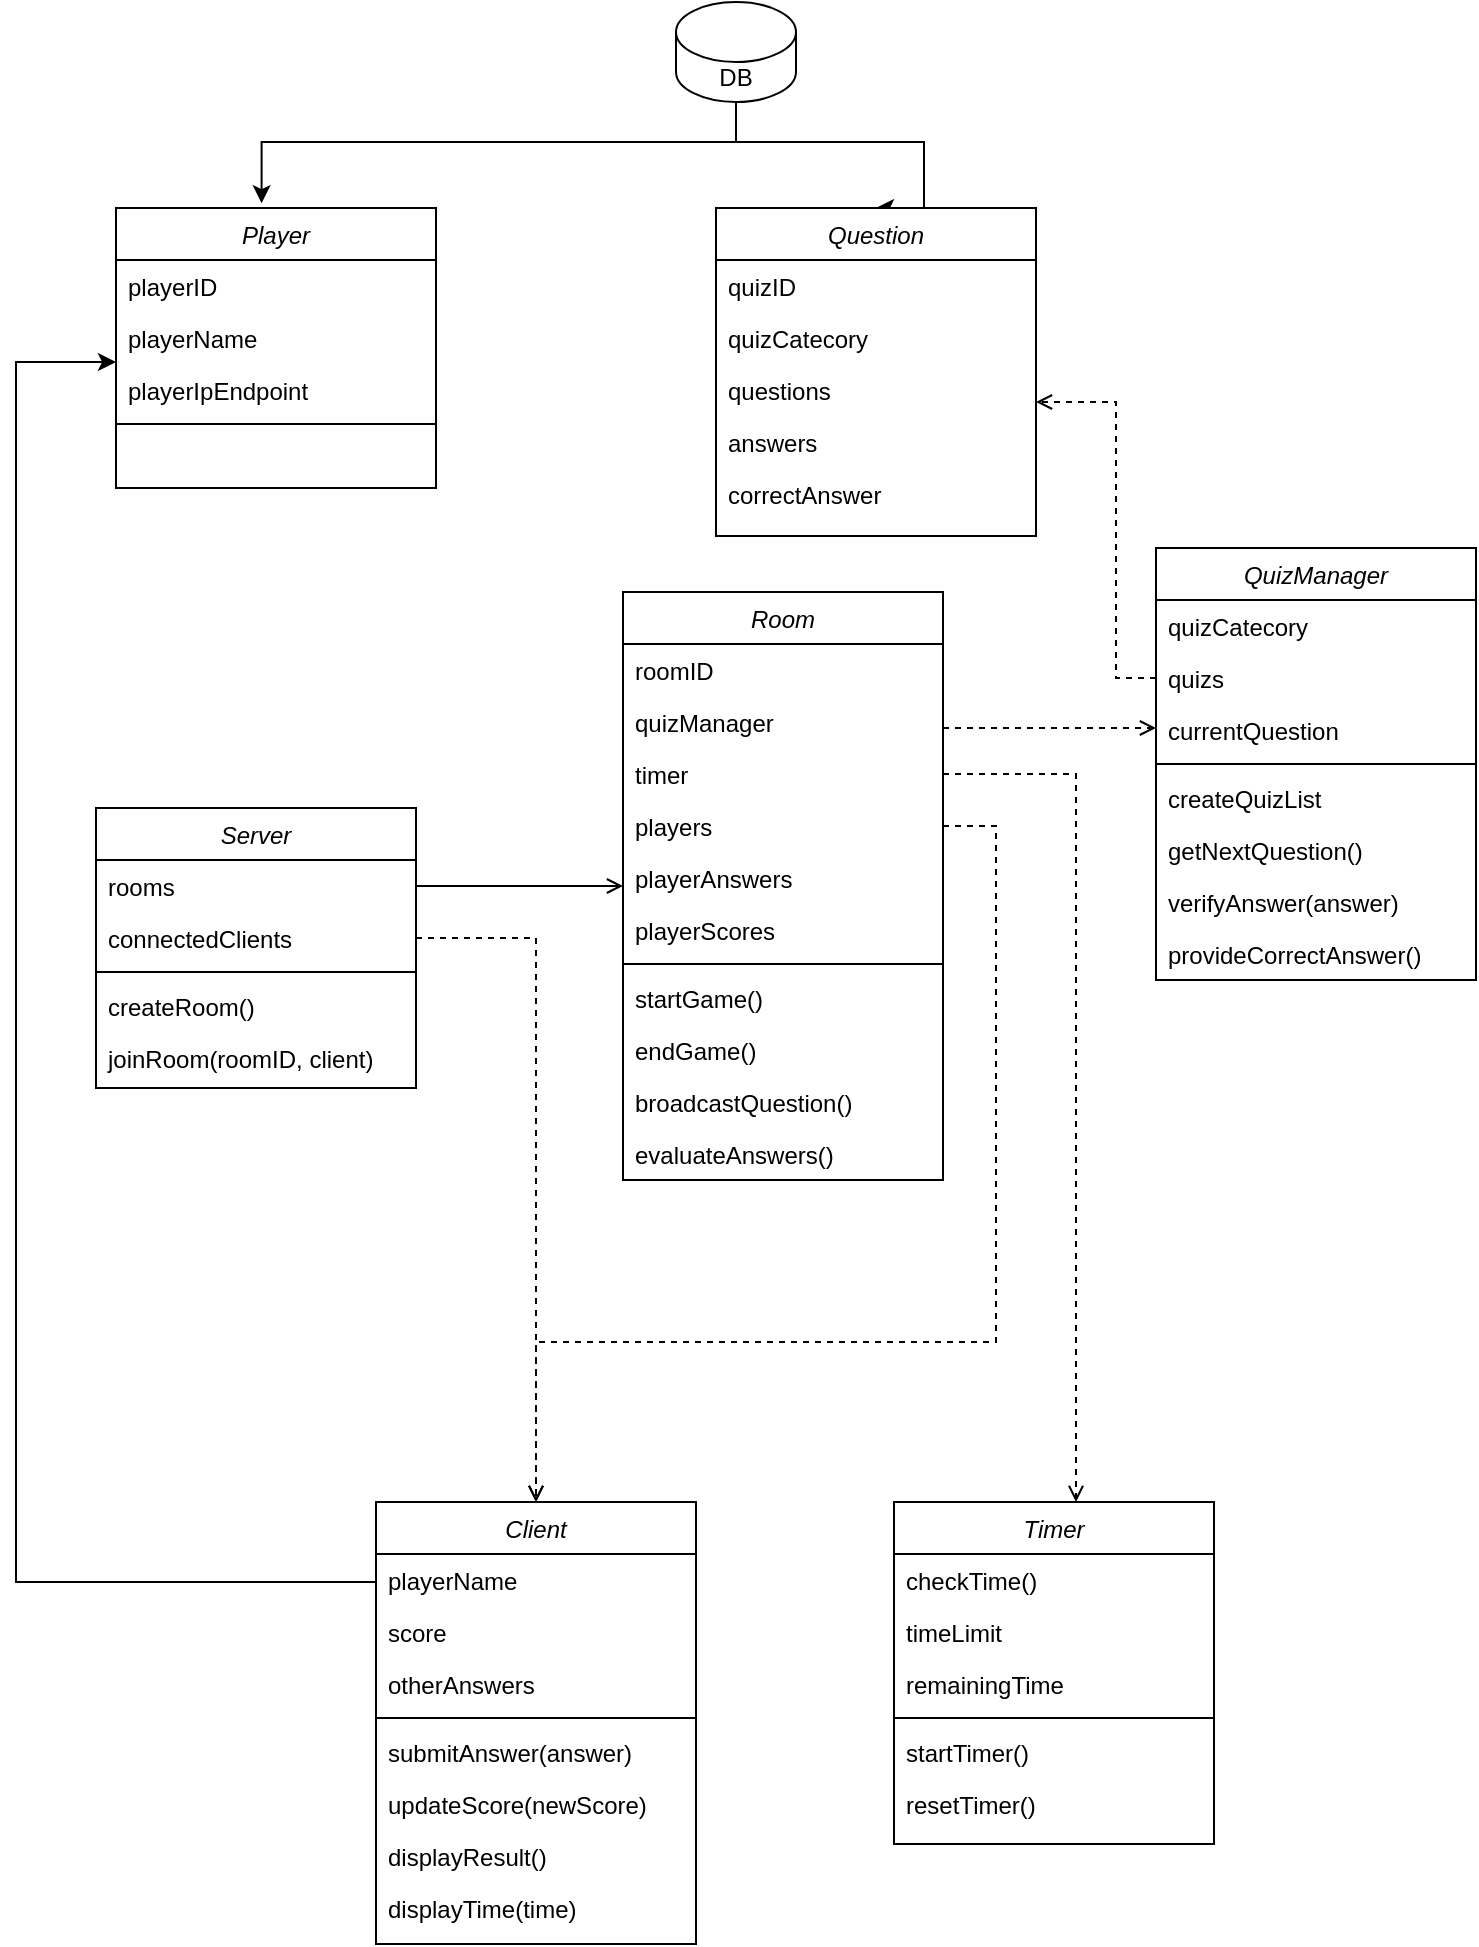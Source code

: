 <mxfile version="24.8.3">
  <diagram id="C5RBs43oDa-KdzZeNtuy" name="Page-1">
    <mxGraphModel dx="1752" dy="1001" grid="1" gridSize="10" guides="1" tooltips="1" connect="1" arrows="1" fold="1" page="1" pageScale="1" pageWidth="827" pageHeight="1169" math="0" shadow="0">
      <root>
        <mxCell id="WIyWlLk6GJQsqaUBKTNV-0" />
        <mxCell id="WIyWlLk6GJQsqaUBKTNV-1" parent="WIyWlLk6GJQsqaUBKTNV-0" />
        <mxCell id="iqf5Rq_FGKjWzZAgxaBx-0" value="Room" style="swimlane;fontStyle=2;align=center;verticalAlign=top;childLayout=stackLayout;horizontal=1;startSize=26;horizontalStack=0;resizeParent=1;resizeLast=0;collapsible=1;marginBottom=0;rounded=0;shadow=0;strokeWidth=1;" parent="WIyWlLk6GJQsqaUBKTNV-1" vertex="1">
          <mxGeometry x="343.5" y="295" width="160" height="294" as="geometry">
            <mxRectangle x="230" y="140" width="160" height="26" as="alternateBounds" />
          </mxGeometry>
        </mxCell>
        <mxCell id="iqf5Rq_FGKjWzZAgxaBx-1" value="roomID" style="text;align=left;verticalAlign=top;spacingLeft=4;spacingRight=4;overflow=hidden;rotatable=0;points=[[0,0.5],[1,0.5]];portConstraint=eastwest;" parent="iqf5Rq_FGKjWzZAgxaBx-0" vertex="1">
          <mxGeometry y="26" width="160" height="26" as="geometry" />
        </mxCell>
        <mxCell id="iqf5Rq_FGKjWzZAgxaBx-3" value="quizManager" style="text;align=left;verticalAlign=top;spacingLeft=4;spacingRight=4;overflow=hidden;rotatable=0;points=[[0,0.5],[1,0.5]];portConstraint=eastwest;rounded=0;shadow=0;html=0;" parent="iqf5Rq_FGKjWzZAgxaBx-0" vertex="1">
          <mxGeometry y="52" width="160" height="26" as="geometry" />
        </mxCell>
        <mxCell id="jhPHDeIXL5mL9DWxQc3s-8" value="timer" style="text;align=left;verticalAlign=top;spacingLeft=4;spacingRight=4;overflow=hidden;rotatable=0;points=[[0,0.5],[1,0.5]];portConstraint=eastwest;rounded=0;shadow=0;html=0;" vertex="1" parent="iqf5Rq_FGKjWzZAgxaBx-0">
          <mxGeometry y="78" width="160" height="26" as="geometry" />
        </mxCell>
        <mxCell id="iqf5Rq_FGKjWzZAgxaBx-2" value="players" style="text;align=left;verticalAlign=top;spacingLeft=4;spacingRight=4;overflow=hidden;rotatable=0;points=[[0,0.5],[1,0.5]];portConstraint=eastwest;rounded=0;shadow=0;html=0;" parent="iqf5Rq_FGKjWzZAgxaBx-0" vertex="1">
          <mxGeometry y="104" width="160" height="26" as="geometry" />
        </mxCell>
        <mxCell id="jhPHDeIXL5mL9DWxQc3s-20" value="playerAnswers" style="text;align=left;verticalAlign=top;spacingLeft=4;spacingRight=4;overflow=hidden;rotatable=0;points=[[0,0.5],[1,0.5]];portConstraint=eastwest;" vertex="1" parent="iqf5Rq_FGKjWzZAgxaBx-0">
          <mxGeometry y="130" width="160" height="26" as="geometry" />
        </mxCell>
        <mxCell id="jhPHDeIXL5mL9DWxQc3s-21" value="playerScores" style="text;align=left;verticalAlign=top;spacingLeft=4;spacingRight=4;overflow=hidden;rotatable=0;points=[[0,0.5],[1,0.5]];portConstraint=eastwest;rounded=0;shadow=0;html=0;" vertex="1" parent="iqf5Rq_FGKjWzZAgxaBx-0">
          <mxGeometry y="156" width="160" height="26" as="geometry" />
        </mxCell>
        <mxCell id="iqf5Rq_FGKjWzZAgxaBx-4" value="" style="line;html=1;strokeWidth=1;align=left;verticalAlign=middle;spacingTop=-1;spacingLeft=3;spacingRight=3;rotatable=0;labelPosition=right;points=[];portConstraint=eastwest;" parent="iqf5Rq_FGKjWzZAgxaBx-0" vertex="1">
          <mxGeometry y="182" width="160" height="8" as="geometry" />
        </mxCell>
        <mxCell id="iqf5Rq_FGKjWzZAgxaBx-5" value="startGame()" style="text;align=left;verticalAlign=top;spacingLeft=4;spacingRight=4;overflow=hidden;rotatable=0;points=[[0,0.5],[1,0.5]];portConstraint=eastwest;" parent="iqf5Rq_FGKjWzZAgxaBx-0" vertex="1">
          <mxGeometry y="190" width="160" height="26" as="geometry" />
        </mxCell>
        <mxCell id="iqf5Rq_FGKjWzZAgxaBx-8" value="endGame()" style="text;align=left;verticalAlign=top;spacingLeft=4;spacingRight=4;overflow=hidden;rotatable=0;points=[[0,0.5],[1,0.5]];portConstraint=eastwest;" parent="iqf5Rq_FGKjWzZAgxaBx-0" vertex="1">
          <mxGeometry y="216" width="160" height="26" as="geometry" />
        </mxCell>
        <mxCell id="iqf5Rq_FGKjWzZAgxaBx-43" value="broadcastQuestion()" style="text;align=left;verticalAlign=top;spacingLeft=4;spacingRight=4;overflow=hidden;rotatable=0;points=[[0,0.5],[1,0.5]];portConstraint=eastwest;" parent="iqf5Rq_FGKjWzZAgxaBx-0" vertex="1">
          <mxGeometry y="242" width="160" height="26" as="geometry" />
        </mxCell>
        <mxCell id="iqf5Rq_FGKjWzZAgxaBx-31" value="evaluateAnswers()" style="text;align=left;verticalAlign=top;spacingLeft=4;spacingRight=4;overflow=hidden;rotatable=0;points=[[0,0.5],[1,0.5]];portConstraint=eastwest;" parent="iqf5Rq_FGKjWzZAgxaBx-0" vertex="1">
          <mxGeometry y="268" width="160" height="26" as="geometry" />
        </mxCell>
        <mxCell id="iqf5Rq_FGKjWzZAgxaBx-17" value="Timer" style="swimlane;fontStyle=2;align=center;verticalAlign=top;childLayout=stackLayout;horizontal=1;startSize=26;horizontalStack=0;resizeParent=1;resizeLast=0;collapsible=1;marginBottom=0;rounded=0;shadow=0;strokeWidth=1;" parent="WIyWlLk6GJQsqaUBKTNV-1" vertex="1">
          <mxGeometry x="479" y="750" width="160" height="171" as="geometry">
            <mxRectangle x="230" y="140" width="160" height="26" as="alternateBounds" />
          </mxGeometry>
        </mxCell>
        <mxCell id="iqf5Rq_FGKjWzZAgxaBx-23" value="checkTime()" style="text;align=left;verticalAlign=top;spacingLeft=4;spacingRight=4;overflow=hidden;rotatable=0;points=[[0,0.5],[1,0.5]];portConstraint=eastwest;" parent="iqf5Rq_FGKjWzZAgxaBx-17" vertex="1">
          <mxGeometry y="26" width="160" height="26" as="geometry" />
        </mxCell>
        <mxCell id="iqf5Rq_FGKjWzZAgxaBx-18" value="timeLimit" style="text;align=left;verticalAlign=top;spacingLeft=4;spacingRight=4;overflow=hidden;rotatable=0;points=[[0,0.5],[1,0.5]];portConstraint=eastwest;" parent="iqf5Rq_FGKjWzZAgxaBx-17" vertex="1">
          <mxGeometry y="52" width="160" height="26" as="geometry" />
        </mxCell>
        <mxCell id="iqf5Rq_FGKjWzZAgxaBx-19" value="remainingTime" style="text;align=left;verticalAlign=top;spacingLeft=4;spacingRight=4;overflow=hidden;rotatable=0;points=[[0,0.5],[1,0.5]];portConstraint=eastwest;rounded=0;shadow=0;html=0;" parent="iqf5Rq_FGKjWzZAgxaBx-17" vertex="1">
          <mxGeometry y="78" width="160" height="26" as="geometry" />
        </mxCell>
        <mxCell id="iqf5Rq_FGKjWzZAgxaBx-20" value="" style="line;html=1;strokeWidth=1;align=left;verticalAlign=middle;spacingTop=-1;spacingLeft=3;spacingRight=3;rotatable=0;labelPosition=right;points=[];portConstraint=eastwest;" parent="iqf5Rq_FGKjWzZAgxaBx-17" vertex="1">
          <mxGeometry y="104" width="160" height="8" as="geometry" />
        </mxCell>
        <mxCell id="iqf5Rq_FGKjWzZAgxaBx-21" value="startTimer()" style="text;align=left;verticalAlign=top;spacingLeft=4;spacingRight=4;overflow=hidden;rotatable=0;points=[[0,0.5],[1,0.5]];portConstraint=eastwest;" parent="iqf5Rq_FGKjWzZAgxaBx-17" vertex="1">
          <mxGeometry y="112" width="160" height="26" as="geometry" />
        </mxCell>
        <mxCell id="iqf5Rq_FGKjWzZAgxaBx-22" value="resetTimer()" style="text;align=left;verticalAlign=top;spacingLeft=4;spacingRight=4;overflow=hidden;rotatable=0;points=[[0,0.5],[1,0.5]];portConstraint=eastwest;" parent="iqf5Rq_FGKjWzZAgxaBx-17" vertex="1">
          <mxGeometry y="138" width="160" height="26" as="geometry" />
        </mxCell>
        <mxCell id="iqf5Rq_FGKjWzZAgxaBx-24" value="Server" style="swimlane;fontStyle=2;align=center;verticalAlign=top;childLayout=stackLayout;horizontal=1;startSize=26;horizontalStack=0;resizeParent=1;resizeLast=0;collapsible=1;marginBottom=0;rounded=0;shadow=0;strokeWidth=1;" parent="WIyWlLk6GJQsqaUBKTNV-1" vertex="1">
          <mxGeometry x="80" y="403" width="160" height="140" as="geometry">
            <mxRectangle x="230" y="140" width="160" height="26" as="alternateBounds" />
          </mxGeometry>
        </mxCell>
        <mxCell id="iqf5Rq_FGKjWzZAgxaBx-25" value="rooms" style="text;align=left;verticalAlign=top;spacingLeft=4;spacingRight=4;overflow=hidden;rotatable=0;points=[[0,0.5],[1,0.5]];portConstraint=eastwest;" parent="iqf5Rq_FGKjWzZAgxaBx-24" vertex="1">
          <mxGeometry y="26" width="160" height="26" as="geometry" />
        </mxCell>
        <mxCell id="iqf5Rq_FGKjWzZAgxaBx-26" value="connectedClients" style="text;align=left;verticalAlign=top;spacingLeft=4;spacingRight=4;overflow=hidden;rotatable=0;points=[[0,0.5],[1,0.5]];portConstraint=eastwest;rounded=0;shadow=0;html=0;" parent="iqf5Rq_FGKjWzZAgxaBx-24" vertex="1">
          <mxGeometry y="52" width="160" height="26" as="geometry" />
        </mxCell>
        <mxCell id="iqf5Rq_FGKjWzZAgxaBx-27" value="" style="line;html=1;strokeWidth=1;align=left;verticalAlign=middle;spacingTop=-1;spacingLeft=3;spacingRight=3;rotatable=0;labelPosition=right;points=[];portConstraint=eastwest;" parent="iqf5Rq_FGKjWzZAgxaBx-24" vertex="1">
          <mxGeometry y="78" width="160" height="8" as="geometry" />
        </mxCell>
        <mxCell id="iqf5Rq_FGKjWzZAgxaBx-28" value="createRoom()" style="text;align=left;verticalAlign=top;spacingLeft=4;spacingRight=4;overflow=hidden;rotatable=0;points=[[0,0.5],[1,0.5]];portConstraint=eastwest;" parent="iqf5Rq_FGKjWzZAgxaBx-24" vertex="1">
          <mxGeometry y="86" width="160" height="26" as="geometry" />
        </mxCell>
        <mxCell id="iqf5Rq_FGKjWzZAgxaBx-29" value="joinRoom(roomID, client)" style="text;align=left;verticalAlign=top;spacingLeft=4;spacingRight=4;overflow=hidden;rotatable=0;points=[[0,0.5],[1,0.5]];portConstraint=eastwest;" parent="iqf5Rq_FGKjWzZAgxaBx-24" vertex="1">
          <mxGeometry y="112" width="160" height="26" as="geometry" />
        </mxCell>
        <mxCell id="iqf5Rq_FGKjWzZAgxaBx-33" value="Client" style="swimlane;fontStyle=2;align=center;verticalAlign=top;childLayout=stackLayout;horizontal=1;startSize=26;horizontalStack=0;resizeParent=1;resizeLast=0;collapsible=1;marginBottom=0;rounded=0;shadow=0;strokeWidth=1;" parent="WIyWlLk6GJQsqaUBKTNV-1" vertex="1">
          <mxGeometry x="220" y="750" width="160" height="221" as="geometry">
            <mxRectangle x="230" y="140" width="160" height="26" as="alternateBounds" />
          </mxGeometry>
        </mxCell>
        <mxCell id="iqf5Rq_FGKjWzZAgxaBx-34" value="playerName" style="text;align=left;verticalAlign=top;spacingLeft=4;spacingRight=4;overflow=hidden;rotatable=0;points=[[0,0.5],[1,0.5]];portConstraint=eastwest;" parent="iqf5Rq_FGKjWzZAgxaBx-33" vertex="1">
          <mxGeometry y="26" width="160" height="26" as="geometry" />
        </mxCell>
        <mxCell id="iqf5Rq_FGKjWzZAgxaBx-35" value="score" style="text;align=left;verticalAlign=top;spacingLeft=4;spacingRight=4;overflow=hidden;rotatable=0;points=[[0,0.5],[1,0.5]];portConstraint=eastwest;rounded=0;shadow=0;html=0;" parent="iqf5Rq_FGKjWzZAgxaBx-33" vertex="1">
          <mxGeometry y="52" width="160" height="26" as="geometry" />
        </mxCell>
        <mxCell id="jhPHDeIXL5mL9DWxQc3s-15" value="otherAnswers" style="text;align=left;verticalAlign=top;spacingLeft=4;spacingRight=4;overflow=hidden;rotatable=0;points=[[0,0.5],[1,0.5]];portConstraint=eastwest;rounded=0;shadow=0;html=0;" vertex="1" parent="iqf5Rq_FGKjWzZAgxaBx-33">
          <mxGeometry y="78" width="160" height="26" as="geometry" />
        </mxCell>
        <mxCell id="iqf5Rq_FGKjWzZAgxaBx-36" value="" style="line;html=1;strokeWidth=1;align=left;verticalAlign=middle;spacingTop=-1;spacingLeft=3;spacingRight=3;rotatable=0;labelPosition=right;points=[];portConstraint=eastwest;" parent="iqf5Rq_FGKjWzZAgxaBx-33" vertex="1">
          <mxGeometry y="104" width="160" height="8" as="geometry" />
        </mxCell>
        <mxCell id="iqf5Rq_FGKjWzZAgxaBx-37" value="submitAnswer(answer)" style="text;align=left;verticalAlign=top;spacingLeft=4;spacingRight=4;overflow=hidden;rotatable=0;points=[[0,0.5],[1,0.5]];portConstraint=eastwest;" parent="iqf5Rq_FGKjWzZAgxaBx-33" vertex="1">
          <mxGeometry y="112" width="160" height="26" as="geometry" />
        </mxCell>
        <mxCell id="iqf5Rq_FGKjWzZAgxaBx-38" value="updateScore(newScore)" style="text;align=left;verticalAlign=top;spacingLeft=4;spacingRight=4;overflow=hidden;rotatable=0;points=[[0,0.5],[1,0.5]];portConstraint=eastwest;" parent="iqf5Rq_FGKjWzZAgxaBx-33" vertex="1">
          <mxGeometry y="138" width="160" height="26" as="geometry" />
        </mxCell>
        <mxCell id="iqf5Rq_FGKjWzZAgxaBx-40" value="displayResult()" style="text;align=left;verticalAlign=top;spacingLeft=4;spacingRight=4;overflow=hidden;rotatable=0;points=[[0,0.5],[1,0.5]];portConstraint=eastwest;" parent="iqf5Rq_FGKjWzZAgxaBx-33" vertex="1">
          <mxGeometry y="164" width="160" height="26" as="geometry" />
        </mxCell>
        <mxCell id="iqf5Rq_FGKjWzZAgxaBx-39" value="displayTime(time)" style="text;align=left;verticalAlign=top;spacingLeft=4;spacingRight=4;overflow=hidden;rotatable=0;points=[[0,0.5],[1,0.5]];portConstraint=eastwest;" parent="iqf5Rq_FGKjWzZAgxaBx-33" vertex="1">
          <mxGeometry y="190" width="160" height="26" as="geometry" />
        </mxCell>
        <mxCell id="iqf5Rq_FGKjWzZAgxaBx-44" value="" style="edgeStyle=orthogonalEdgeStyle;rounded=0;orthogonalLoop=1;jettySize=auto;html=1;dashed=1;endArrow=open;endFill=0;" parent="WIyWlLk6GJQsqaUBKTNV-1" source="iqf5Rq_FGKjWzZAgxaBx-3" target="iqf5Rq_FGKjWzZAgxaBx-9" edge="1">
          <mxGeometry relative="1" as="geometry">
            <Array as="points">
              <mxPoint x="560" y="363" />
              <mxPoint x="560" y="363" />
            </Array>
          </mxGeometry>
        </mxCell>
        <mxCell id="iqf5Rq_FGKjWzZAgxaBx-45" style="edgeStyle=orthogonalEdgeStyle;rounded=0;orthogonalLoop=1;jettySize=auto;html=1;endArrow=open;endFill=0;" parent="WIyWlLk6GJQsqaUBKTNV-1" source="iqf5Rq_FGKjWzZAgxaBx-25" target="iqf5Rq_FGKjWzZAgxaBx-0" edge="1">
          <mxGeometry relative="1" as="geometry" />
        </mxCell>
        <mxCell id="iqf5Rq_FGKjWzZAgxaBx-46" style="edgeStyle=orthogonalEdgeStyle;rounded=0;orthogonalLoop=1;jettySize=auto;html=1;endArrow=open;endFill=0;dashed=1;entryX=0.5;entryY=0;entryDx=0;entryDy=0;" parent="WIyWlLk6GJQsqaUBKTNV-1" source="iqf5Rq_FGKjWzZAgxaBx-26" target="iqf5Rq_FGKjWzZAgxaBx-33" edge="1">
          <mxGeometry relative="1" as="geometry">
            <mxPoint x="300.091" y="823" as="targetPoint" />
          </mxGeometry>
        </mxCell>
        <mxCell id="iqf5Rq_FGKjWzZAgxaBx-9" value="QuizManager" style="swimlane;fontStyle=2;align=center;verticalAlign=top;childLayout=stackLayout;horizontal=1;startSize=26;horizontalStack=0;resizeParent=1;resizeLast=0;collapsible=1;marginBottom=0;rounded=0;shadow=0;strokeWidth=1;" parent="WIyWlLk6GJQsqaUBKTNV-1" vertex="1">
          <mxGeometry x="610" y="273" width="160" height="216" as="geometry">
            <mxRectangle x="230" y="140" width="160" height="26" as="alternateBounds" />
          </mxGeometry>
        </mxCell>
        <mxCell id="jhPHDeIXL5mL9DWxQc3s-35" value="quizCatecory" style="text;align=left;verticalAlign=top;spacingLeft=4;spacingRight=4;overflow=hidden;rotatable=0;points=[[0,0.5],[1,0.5]];portConstraint=eastwest;rounded=0;shadow=0;html=0;" vertex="1" parent="iqf5Rq_FGKjWzZAgxaBx-9">
          <mxGeometry y="26" width="160" height="26" as="geometry" />
        </mxCell>
        <mxCell id="iqf5Rq_FGKjWzZAgxaBx-10" value="quizs" style="text;align=left;verticalAlign=top;spacingLeft=4;spacingRight=4;overflow=hidden;rotatable=0;points=[[0,0.5],[1,0.5]];portConstraint=eastwest;" parent="iqf5Rq_FGKjWzZAgxaBx-9" vertex="1">
          <mxGeometry y="52" width="160" height="26" as="geometry" />
        </mxCell>
        <mxCell id="iqf5Rq_FGKjWzZAgxaBx-11" value="currentQuestion" style="text;align=left;verticalAlign=top;spacingLeft=4;spacingRight=4;overflow=hidden;rotatable=0;points=[[0,0.5],[1,0.5]];portConstraint=eastwest;rounded=0;shadow=0;html=0;" parent="iqf5Rq_FGKjWzZAgxaBx-9" vertex="1">
          <mxGeometry y="78" width="160" height="26" as="geometry" />
        </mxCell>
        <mxCell id="iqf5Rq_FGKjWzZAgxaBx-13" value="" style="line;html=1;strokeWidth=1;align=left;verticalAlign=middle;spacingTop=-1;spacingLeft=3;spacingRight=3;rotatable=0;labelPosition=right;points=[];portConstraint=eastwest;" parent="iqf5Rq_FGKjWzZAgxaBx-9" vertex="1">
          <mxGeometry y="104" width="160" height="8" as="geometry" />
        </mxCell>
        <mxCell id="jhPHDeIXL5mL9DWxQc3s-38" value="createQuizList" style="text;align=left;verticalAlign=top;spacingLeft=4;spacingRight=4;overflow=hidden;rotatable=0;points=[[0,0.5],[1,0.5]];portConstraint=eastwest;" vertex="1" parent="iqf5Rq_FGKjWzZAgxaBx-9">
          <mxGeometry y="112" width="160" height="26" as="geometry" />
        </mxCell>
        <mxCell id="iqf5Rq_FGKjWzZAgxaBx-14" value="getNextQuestion()" style="text;align=left;verticalAlign=top;spacingLeft=4;spacingRight=4;overflow=hidden;rotatable=0;points=[[0,0.5],[1,0.5]];portConstraint=eastwest;" parent="iqf5Rq_FGKjWzZAgxaBx-9" vertex="1">
          <mxGeometry y="138" width="160" height="26" as="geometry" />
        </mxCell>
        <mxCell id="iqf5Rq_FGKjWzZAgxaBx-15" value="verifyAnswer(answer)" style="text;align=left;verticalAlign=top;spacingLeft=4;spacingRight=4;overflow=hidden;rotatable=0;points=[[0,0.5],[1,0.5]];portConstraint=eastwest;" parent="iqf5Rq_FGKjWzZAgxaBx-9" vertex="1">
          <mxGeometry y="164" width="160" height="26" as="geometry" />
        </mxCell>
        <mxCell id="iqf5Rq_FGKjWzZAgxaBx-16" value="provideCorrectAnswer()" style="text;align=left;verticalAlign=top;spacingLeft=4;spacingRight=4;overflow=hidden;rotatable=0;points=[[0,0.5],[1,0.5]];portConstraint=eastwest;" parent="iqf5Rq_FGKjWzZAgxaBx-9" vertex="1">
          <mxGeometry y="190" width="160" height="26" as="geometry" />
        </mxCell>
        <mxCell id="jhPHDeIXL5mL9DWxQc3s-12" style="edgeStyle=orthogonalEdgeStyle;rounded=0;orthogonalLoop=1;jettySize=auto;html=1;exitX=0.5;exitY=1;exitDx=0;exitDy=0;exitPerimeter=0;entryX=0.5;entryY=0;entryDx=0;entryDy=0;" edge="1" parent="WIyWlLk6GJQsqaUBKTNV-1" source="jhPHDeIXL5mL9DWxQc3s-0" target="jhPHDeIXL5mL9DWxQc3s-1">
          <mxGeometry relative="1" as="geometry">
            <mxPoint x="411" y="83" as="sourcePoint" />
            <Array as="points">
              <mxPoint x="400" y="70" />
              <mxPoint x="494" y="70" />
            </Array>
          </mxGeometry>
        </mxCell>
        <mxCell id="jhPHDeIXL5mL9DWxQc3s-0" value="DB" style="shape=cylinder3;whiteSpace=wrap;html=1;boundedLbl=1;backgroundOutline=1;size=15;" vertex="1" parent="WIyWlLk6GJQsqaUBKTNV-1">
          <mxGeometry x="370" width="60" height="50" as="geometry" />
        </mxCell>
        <mxCell id="jhPHDeIXL5mL9DWxQc3s-1" value="Question" style="swimlane;fontStyle=2;align=center;verticalAlign=top;childLayout=stackLayout;horizontal=1;startSize=26;horizontalStack=0;resizeParent=1;resizeLast=0;collapsible=1;marginBottom=0;rounded=0;shadow=0;strokeWidth=1;" vertex="1" parent="WIyWlLk6GJQsqaUBKTNV-1">
          <mxGeometry x="390" y="103" width="160" height="164" as="geometry">
            <mxRectangle x="230" y="140" width="160" height="26" as="alternateBounds" />
          </mxGeometry>
        </mxCell>
        <mxCell id="jhPHDeIXL5mL9DWxQc3s-37" value="quizID" style="text;align=left;verticalAlign=top;spacingLeft=4;spacingRight=4;overflow=hidden;rotatable=0;points=[[0,0.5],[1,0.5]];portConstraint=eastwest;" vertex="1" parent="jhPHDeIXL5mL9DWxQc3s-1">
          <mxGeometry y="26" width="160" height="26" as="geometry" />
        </mxCell>
        <mxCell id="jhPHDeIXL5mL9DWxQc3s-36" value="quizCatecory" style="text;align=left;verticalAlign=top;spacingLeft=4;spacingRight=4;overflow=hidden;rotatable=0;points=[[0,0.5],[1,0.5]];portConstraint=eastwest;" vertex="1" parent="jhPHDeIXL5mL9DWxQc3s-1">
          <mxGeometry y="52" width="160" height="26" as="geometry" />
        </mxCell>
        <mxCell id="jhPHDeIXL5mL9DWxQc3s-2" value="questions" style="text;align=left;verticalAlign=top;spacingLeft=4;spacingRight=4;overflow=hidden;rotatable=0;points=[[0,0.5],[1,0.5]];portConstraint=eastwest;" vertex="1" parent="jhPHDeIXL5mL9DWxQc3s-1">
          <mxGeometry y="78" width="160" height="26" as="geometry" />
        </mxCell>
        <mxCell id="jhPHDeIXL5mL9DWxQc3s-5" value="answers" style="text;align=left;verticalAlign=top;spacingLeft=4;spacingRight=4;overflow=hidden;rotatable=0;points=[[0,0.5],[1,0.5]];portConstraint=eastwest;" vertex="1" parent="jhPHDeIXL5mL9DWxQc3s-1">
          <mxGeometry y="104" width="160" height="26" as="geometry" />
        </mxCell>
        <mxCell id="jhPHDeIXL5mL9DWxQc3s-10" value="correctAnswer" style="text;align=left;verticalAlign=top;spacingLeft=4;spacingRight=4;overflow=hidden;rotatable=0;points=[[0,0.5],[1,0.5]];portConstraint=eastwest;" vertex="1" parent="jhPHDeIXL5mL9DWxQc3s-1">
          <mxGeometry y="130" width="160" height="26" as="geometry" />
        </mxCell>
        <mxCell id="jhPHDeIXL5mL9DWxQc3s-9" style="edgeStyle=orthogonalEdgeStyle;rounded=0;orthogonalLoop=1;jettySize=auto;html=1;endArrow=open;endFill=0;dashed=1;" edge="1" parent="WIyWlLk6GJQsqaUBKTNV-1" source="jhPHDeIXL5mL9DWxQc3s-8" target="iqf5Rq_FGKjWzZAgxaBx-17">
          <mxGeometry relative="1" as="geometry">
            <mxPoint x="570" y="783" as="targetPoint" />
            <Array as="points">
              <mxPoint x="570" y="386" />
            </Array>
          </mxGeometry>
        </mxCell>
        <mxCell id="jhPHDeIXL5mL9DWxQc3s-17" style="edgeStyle=orthogonalEdgeStyle;rounded=0;orthogonalLoop=1;jettySize=auto;html=1;dashed=1;endArrow=open;endFill=0;entryX=0.5;entryY=0;entryDx=0;entryDy=0;" edge="1" parent="WIyWlLk6GJQsqaUBKTNV-1" source="iqf5Rq_FGKjWzZAgxaBx-2" target="iqf5Rq_FGKjWzZAgxaBx-33">
          <mxGeometry relative="1" as="geometry">
            <mxPoint x="300.091" y="823" as="targetPoint" />
            <Array as="points">
              <mxPoint x="530" y="412" />
              <mxPoint x="530" y="670" />
              <mxPoint x="300" y="670" />
            </Array>
          </mxGeometry>
        </mxCell>
        <mxCell id="jhPHDeIXL5mL9DWxQc3s-25" value="Player" style="swimlane;fontStyle=2;align=center;verticalAlign=top;childLayout=stackLayout;horizontal=1;startSize=26;horizontalStack=0;resizeParent=1;resizeLast=0;collapsible=1;marginBottom=0;rounded=0;shadow=0;strokeWidth=1;" vertex="1" parent="WIyWlLk6GJQsqaUBKTNV-1">
          <mxGeometry x="90" y="103" width="160" height="140" as="geometry">
            <mxRectangle x="230" y="140" width="160" height="26" as="alternateBounds" />
          </mxGeometry>
        </mxCell>
        <mxCell id="jhPHDeIXL5mL9DWxQc3s-32" value="playerID" style="text;align=left;verticalAlign=top;spacingLeft=4;spacingRight=4;overflow=hidden;rotatable=0;points=[[0,0.5],[1,0.5]];portConstraint=eastwest;" vertex="1" parent="jhPHDeIXL5mL9DWxQc3s-25">
          <mxGeometry y="26" width="160" height="26" as="geometry" />
        </mxCell>
        <mxCell id="jhPHDeIXL5mL9DWxQc3s-26" value="playerName" style="text;align=left;verticalAlign=top;spacingLeft=4;spacingRight=4;overflow=hidden;rotatable=0;points=[[0,0.5],[1,0.5]];portConstraint=eastwest;" vertex="1" parent="jhPHDeIXL5mL9DWxQc3s-25">
          <mxGeometry y="52" width="160" height="26" as="geometry" />
        </mxCell>
        <mxCell id="jhPHDeIXL5mL9DWxQc3s-31" value="playerIpEndpoint" style="text;align=left;verticalAlign=top;spacingLeft=4;spacingRight=4;overflow=hidden;rotatable=0;points=[[0,0.5],[1,0.5]];portConstraint=eastwest;" vertex="1" parent="jhPHDeIXL5mL9DWxQc3s-25">
          <mxGeometry y="78" width="160" height="26" as="geometry" />
        </mxCell>
        <mxCell id="jhPHDeIXL5mL9DWxQc3s-28" value="" style="line;html=1;strokeWidth=1;align=left;verticalAlign=middle;spacingTop=-1;spacingLeft=3;spacingRight=3;rotatable=0;labelPosition=right;points=[];portConstraint=eastwest;" vertex="1" parent="jhPHDeIXL5mL9DWxQc3s-25">
          <mxGeometry y="104" width="160" height="8" as="geometry" />
        </mxCell>
        <mxCell id="jhPHDeIXL5mL9DWxQc3s-33" style="edgeStyle=orthogonalEdgeStyle;rounded=0;orthogonalLoop=1;jettySize=auto;html=1;" edge="1" parent="WIyWlLk6GJQsqaUBKTNV-1" source="iqf5Rq_FGKjWzZAgxaBx-34" target="jhPHDeIXL5mL9DWxQc3s-25">
          <mxGeometry relative="1" as="geometry">
            <Array as="points">
              <mxPoint x="40" y="790" />
              <mxPoint x="40" y="180" />
            </Array>
          </mxGeometry>
        </mxCell>
        <mxCell id="jhPHDeIXL5mL9DWxQc3s-34" style="edgeStyle=orthogonalEdgeStyle;rounded=0;orthogonalLoop=1;jettySize=auto;html=1;entryX=0.455;entryY=-0.017;entryDx=0;entryDy=0;entryPerimeter=0;" edge="1" parent="WIyWlLk6GJQsqaUBKTNV-1" source="jhPHDeIXL5mL9DWxQc3s-0" target="jhPHDeIXL5mL9DWxQc3s-25">
          <mxGeometry relative="1" as="geometry">
            <Array as="points">
              <mxPoint x="400" y="70" />
              <mxPoint x="163" y="70" />
            </Array>
          </mxGeometry>
        </mxCell>
        <mxCell id="jhPHDeIXL5mL9DWxQc3s-39" style="edgeStyle=orthogonalEdgeStyle;rounded=0;orthogonalLoop=1;jettySize=auto;html=1;dashed=1;endArrow=open;endFill=0;" edge="1" parent="WIyWlLk6GJQsqaUBKTNV-1" source="iqf5Rq_FGKjWzZAgxaBx-10" target="jhPHDeIXL5mL9DWxQc3s-1">
          <mxGeometry relative="1" as="geometry">
            <Array as="points">
              <mxPoint x="590" y="338" />
              <mxPoint x="590" y="200" />
            </Array>
          </mxGeometry>
        </mxCell>
      </root>
    </mxGraphModel>
  </diagram>
</mxfile>
